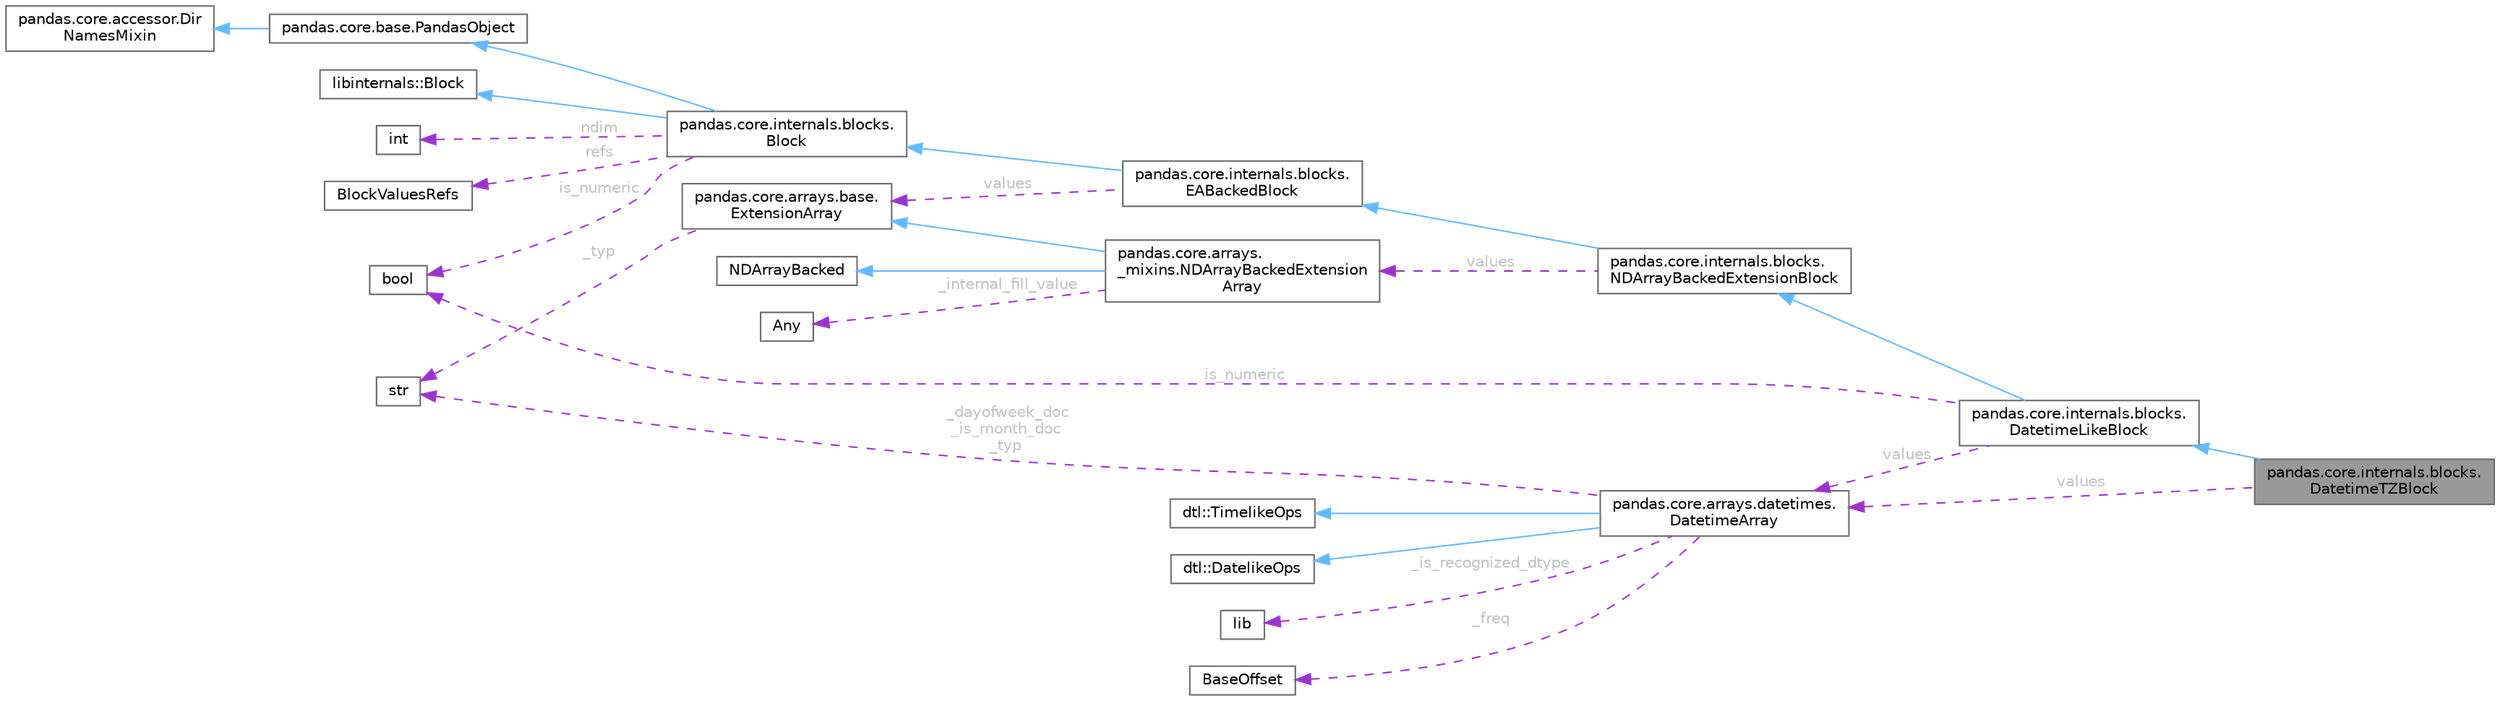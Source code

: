 digraph "pandas.core.internals.blocks.DatetimeTZBlock"
{
 // LATEX_PDF_SIZE
  bgcolor="transparent";
  edge [fontname=Helvetica,fontsize=10,labelfontname=Helvetica,labelfontsize=10];
  node [fontname=Helvetica,fontsize=10,shape=box,height=0.2,width=0.4];
  rankdir="LR";
  Node1 [id="Node000001",label="pandas.core.internals.blocks.\lDatetimeTZBlock",height=0.2,width=0.4,color="gray40", fillcolor="grey60", style="filled", fontcolor="black",tooltip=" "];
  Node2 -> Node1 [id="edge25_Node000001_Node000002",dir="back",color="steelblue1",style="solid",tooltip=" "];
  Node2 [id="Node000002",label="pandas.core.internals.blocks.\lDatetimeLikeBlock",height=0.2,width=0.4,color="gray40", fillcolor="white", style="filled",URL="$classpandas_1_1core_1_1internals_1_1blocks_1_1DatetimeLikeBlock.html",tooltip=" "];
  Node3 -> Node2 [id="edge26_Node000002_Node000003",dir="back",color="steelblue1",style="solid",tooltip=" "];
  Node3 [id="Node000003",label="pandas.core.internals.blocks.\lNDArrayBackedExtensionBlock",height=0.2,width=0.4,color="gray40", fillcolor="white", style="filled",URL="$classpandas_1_1core_1_1internals_1_1blocks_1_1NDArrayBackedExtensionBlock.html",tooltip=" "];
  Node4 -> Node3 [id="edge27_Node000003_Node000004",dir="back",color="steelblue1",style="solid",tooltip=" "];
  Node4 [id="Node000004",label="pandas.core.internals.blocks.\lEABackedBlock",height=0.2,width=0.4,color="gray40", fillcolor="white", style="filled",URL="$classpandas_1_1core_1_1internals_1_1blocks_1_1EABackedBlock.html",tooltip=" "];
  Node5 -> Node4 [id="edge28_Node000004_Node000005",dir="back",color="steelblue1",style="solid",tooltip=" "];
  Node5 [id="Node000005",label="pandas.core.internals.blocks.\lBlock",height=0.2,width=0.4,color="gray40", fillcolor="white", style="filled",URL="$classpandas_1_1core_1_1internals_1_1blocks_1_1Block.html",tooltip=" "];
  Node6 -> Node5 [id="edge29_Node000005_Node000006",dir="back",color="steelblue1",style="solid",tooltip=" "];
  Node6 [id="Node000006",label="pandas.core.base.PandasObject",height=0.2,width=0.4,color="gray40", fillcolor="white", style="filled",URL="$classpandas_1_1core_1_1base_1_1PandasObject.html",tooltip=" "];
  Node7 -> Node6 [id="edge30_Node000006_Node000007",dir="back",color="steelblue1",style="solid",tooltip=" "];
  Node7 [id="Node000007",label="pandas.core.accessor.Dir\lNamesMixin",height=0.2,width=0.4,color="gray40", fillcolor="white", style="filled",URL="$classpandas_1_1core_1_1accessor_1_1DirNamesMixin.html",tooltip=" "];
  Node8 -> Node5 [id="edge31_Node000005_Node000008",dir="back",color="steelblue1",style="solid",tooltip=" "];
  Node8 [id="Node000008",label="libinternals::Block",height=0.2,width=0.4,color="gray40", fillcolor="white", style="filled",tooltip=" "];
  Node9 -> Node5 [id="edge32_Node000005_Node000009",dir="back",color="darkorchid3",style="dashed",tooltip=" ",label=" ndim",fontcolor="grey" ];
  Node9 [id="Node000009",label="int",height=0.2,width=0.4,color="gray40", fillcolor="white", style="filled",tooltip=" "];
  Node10 -> Node5 [id="edge33_Node000005_Node000010",dir="back",color="darkorchid3",style="dashed",tooltip=" ",label=" refs",fontcolor="grey" ];
  Node10 [id="Node000010",label="BlockValuesRefs",height=0.2,width=0.4,color="gray40", fillcolor="white", style="filled",tooltip=" "];
  Node11 -> Node5 [id="edge34_Node000005_Node000011",dir="back",color="darkorchid3",style="dashed",tooltip=" ",label=" is_numeric",fontcolor="grey" ];
  Node11 [id="Node000011",label="bool",height=0.2,width=0.4,color="gray40", fillcolor="white", style="filled",tooltip=" "];
  Node12 -> Node4 [id="edge35_Node000004_Node000012",dir="back",color="darkorchid3",style="dashed",tooltip=" ",label=" values",fontcolor="grey" ];
  Node12 [id="Node000012",label="pandas.core.arrays.base.\lExtensionArray",height=0.2,width=0.4,color="gray40", fillcolor="white", style="filled",URL="$classpandas_1_1core_1_1arrays_1_1base_1_1ExtensionArray.html",tooltip=" "];
  Node13 -> Node12 [id="edge36_Node000012_Node000013",dir="back",color="darkorchid3",style="dashed",tooltip=" ",label=" _typ",fontcolor="grey" ];
  Node13 [id="Node000013",label="str",height=0.2,width=0.4,color="gray40", fillcolor="white", style="filled",tooltip=" "];
  Node14 -> Node3 [id="edge37_Node000003_Node000014",dir="back",color="darkorchid3",style="dashed",tooltip=" ",label=" values",fontcolor="grey" ];
  Node14 [id="Node000014",label="pandas.core.arrays.\l_mixins.NDArrayBackedExtension\lArray",height=0.2,width=0.4,color="gray40", fillcolor="white", style="filled",URL="$classpandas_1_1core_1_1arrays_1_1__mixins_1_1NDArrayBackedExtensionArray.html",tooltip=" "];
  Node15 -> Node14 [id="edge38_Node000014_Node000015",dir="back",color="steelblue1",style="solid",tooltip=" "];
  Node15 [id="Node000015",label="NDArrayBacked",height=0.2,width=0.4,color="gray40", fillcolor="white", style="filled",tooltip=" "];
  Node12 -> Node14 [id="edge39_Node000014_Node000012",dir="back",color="steelblue1",style="solid",tooltip=" "];
  Node16 -> Node14 [id="edge40_Node000014_Node000016",dir="back",color="darkorchid3",style="dashed",tooltip=" ",label=" _internal_fill_value",fontcolor="grey" ];
  Node16 [id="Node000016",label="Any",height=0.2,width=0.4,color="gray40", fillcolor="white", style="filled",tooltip=" "];
  Node11 -> Node2 [id="edge41_Node000002_Node000011",dir="back",color="darkorchid3",style="dashed",tooltip=" ",label=" is_numeric",fontcolor="grey" ];
  Node17 -> Node2 [id="edge42_Node000002_Node000017",dir="back",color="darkorchid3",style="dashed",tooltip=" ",label=" values",fontcolor="grey" ];
  Node17 [id="Node000017",label="pandas.core.arrays.datetimes.\lDatetimeArray",height=0.2,width=0.4,color="gray40", fillcolor="white", style="filled",URL="$classpandas_1_1core_1_1arrays_1_1datetimes_1_1DatetimeArray.html",tooltip=" "];
  Node18 -> Node17 [id="edge43_Node000017_Node000018",dir="back",color="steelblue1",style="solid",tooltip=" "];
  Node18 [id="Node000018",label="dtl::TimelikeOps",height=0.2,width=0.4,color="gray40", fillcolor="white", style="filled",tooltip=" "];
  Node19 -> Node17 [id="edge44_Node000017_Node000019",dir="back",color="steelblue1",style="solid",tooltip=" "];
  Node19 [id="Node000019",label="dtl::DatelikeOps",height=0.2,width=0.4,color="gray40", fillcolor="white", style="filled",tooltip=" "];
  Node13 -> Node17 [id="edge45_Node000017_Node000013",dir="back",color="darkorchid3",style="dashed",tooltip=" ",label=" _dayofweek_doc\n_is_month_doc\n_typ",fontcolor="grey" ];
  Node20 -> Node17 [id="edge46_Node000017_Node000020",dir="back",color="darkorchid3",style="dashed",tooltip=" ",label=" _is_recognized_dtype",fontcolor="grey" ];
  Node20 [id="Node000020",label="lib",height=0.2,width=0.4,color="gray40", fillcolor="white", style="filled",tooltip=" "];
  Node21 -> Node17 [id="edge47_Node000017_Node000021",dir="back",color="darkorchid3",style="dashed",tooltip=" ",label=" _freq",fontcolor="grey" ];
  Node21 [id="Node000021",label="BaseOffset",height=0.2,width=0.4,color="gray40", fillcolor="white", style="filled",tooltip=" "];
  Node17 -> Node1 [id="edge48_Node000001_Node000017",dir="back",color="darkorchid3",style="dashed",tooltip=" ",label=" values",fontcolor="grey" ];
}
